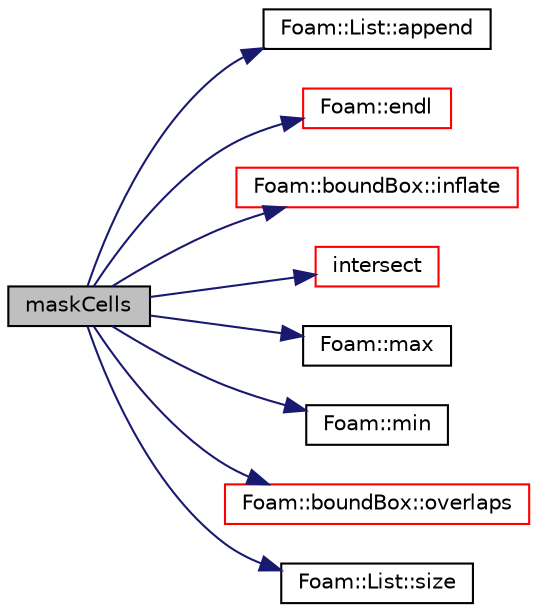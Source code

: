 digraph "maskCells"
{
  bgcolor="transparent";
  edge [fontname="Helvetica",fontsize="10",labelfontname="Helvetica",labelfontsize="10"];
  node [fontname="Helvetica",fontsize="10",shape=record];
  rankdir="LR";
  Node87 [label="maskCells",height=0.2,width=0.4,color="black", fillcolor="grey75", style="filled", fontcolor="black"];
  Node87 -> Node88 [color="midnightblue",fontsize="10",style="solid",fontname="Helvetica"];
  Node88 [label="Foam::List::append",height=0.2,width=0.4,color="black",URL="$a26833.html#a399dd2bf0d9a32016717dc90126f016b",tooltip="Append an element at the end of the list. "];
  Node87 -> Node89 [color="midnightblue",fontsize="10",style="solid",fontname="Helvetica"];
  Node89 [label="Foam::endl",height=0.2,width=0.4,color="red",URL="$a21851.html#a2db8fe02a0d3909e9351bb4275b23ce4",tooltip="Add newline and flush stream. "];
  Node87 -> Node91 [color="midnightblue",fontsize="10",style="solid",fontname="Helvetica"];
  Node91 [label="Foam::boundBox::inflate",height=0.2,width=0.4,color="red",URL="$a28253.html#a7264596c8566f5168aa2f5e795c884f4",tooltip="Inflate box by factor*mag(span) in all dimensions. "];
  Node87 -> Node94 [color="midnightblue",fontsize="10",style="solid",fontname="Helvetica"];
  Node94 [label="intersect",height=0.2,width=0.4,color="red",URL="$a30513.html#aaadcc42e6fce847809d271d89b61f26d",tooltip="Return the true if cells intersect. "];
  Node87 -> Node168 [color="midnightblue",fontsize="10",style="solid",fontname="Helvetica"];
  Node168 [label="Foam::max",height=0.2,width=0.4,color="black",URL="$a21851.html#ac993e906cf2774ae77e666bc24e81733"];
  Node87 -> Node165 [color="midnightblue",fontsize="10",style="solid",fontname="Helvetica"];
  Node165 [label="Foam::min",height=0.2,width=0.4,color="black",URL="$a21851.html#a253e112ad2d56d96230ff39ea7f442dc"];
  Node87 -> Node157 [color="midnightblue",fontsize="10",style="solid",fontname="Helvetica"];
  Node157 [label="Foam::boundBox::overlaps",height=0.2,width=0.4,color="red",URL="$a28253.html#a6caa823feb3f4b40eddaa16c88a35f7c",tooltip="Overlaps/touches boundingBox? "];
  Node87 -> Node153 [color="midnightblue",fontsize="10",style="solid",fontname="Helvetica"];
  Node153 [label="Foam::List::size",height=0.2,width=0.4,color="black",URL="$a26833.html#a8a5f6fa29bd4b500caf186f60245b384",tooltip="Override size to be inconsistent with allocated storage. "];
}
